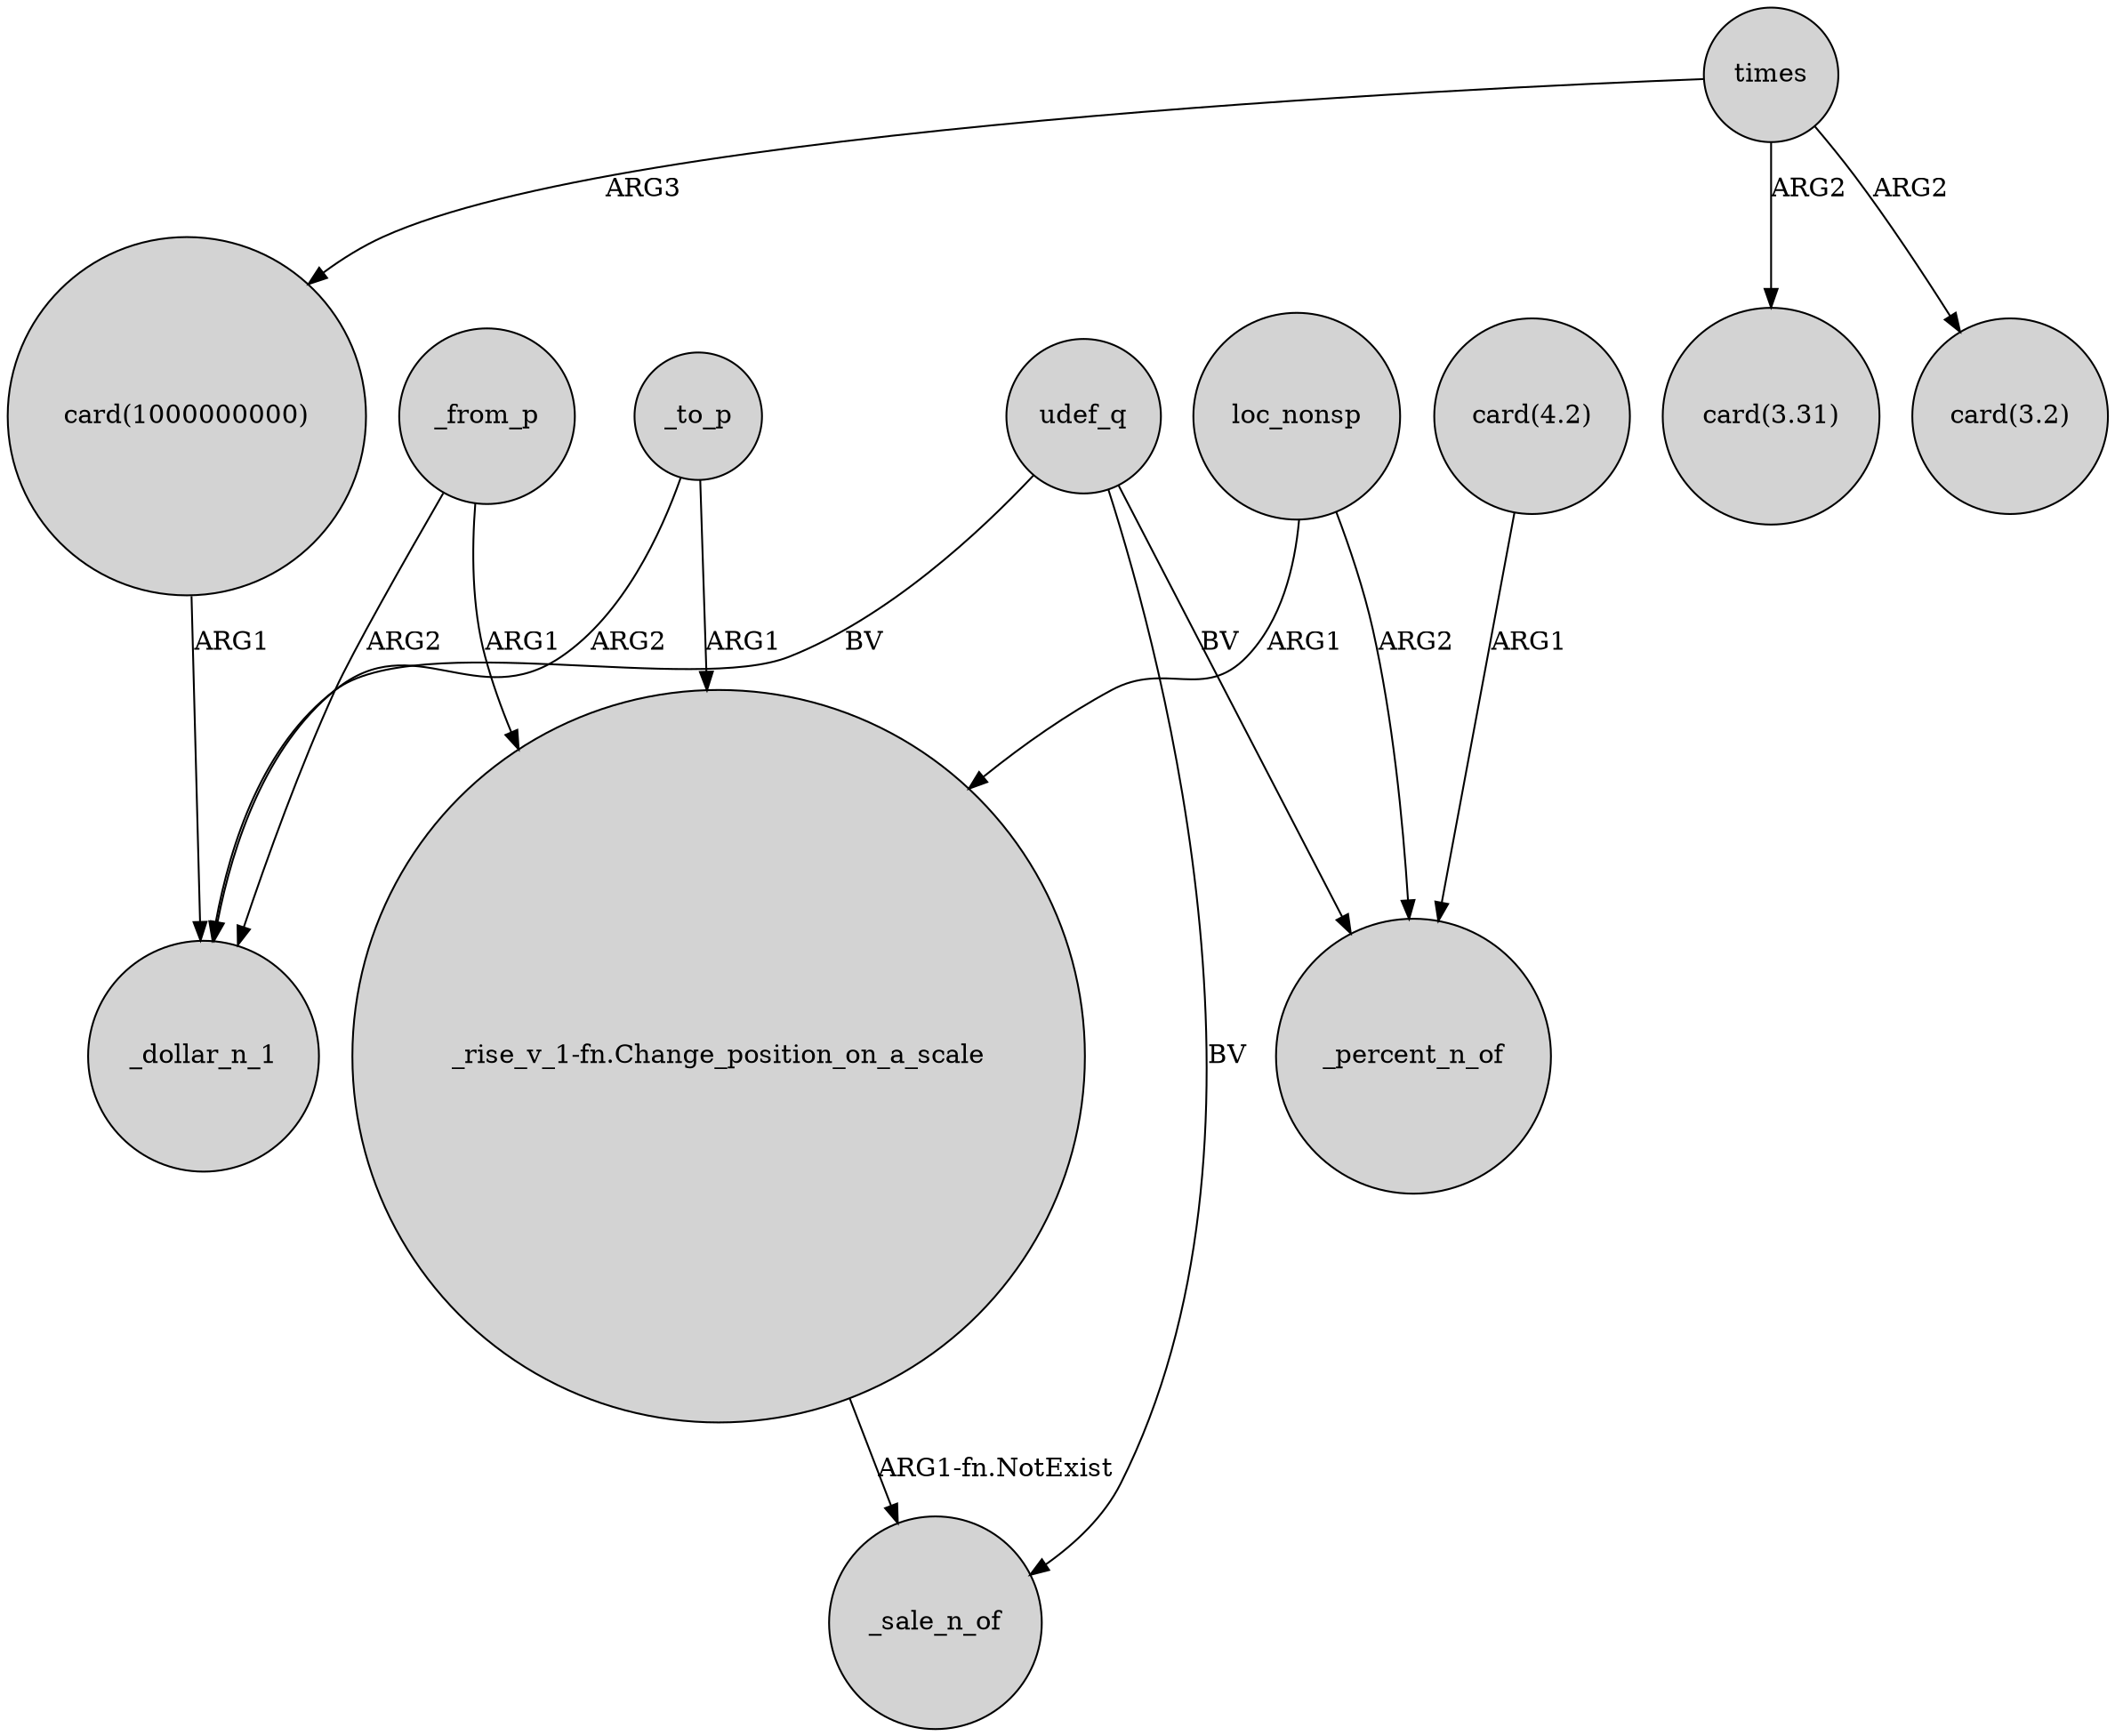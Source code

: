 digraph {
	node [shape=circle style=filled]
	_to_p -> _dollar_n_1 [label=ARG2]
	udef_q -> _percent_n_of [label=BV]
	loc_nonsp -> _percent_n_of [label=ARG2]
	loc_nonsp -> "_rise_v_1-fn.Change_position_on_a_scale" [label=ARG1]
	"card(1000000000)" -> _dollar_n_1 [label=ARG1]
	_from_p -> _dollar_n_1 [label=ARG2]
	_to_p -> "_rise_v_1-fn.Change_position_on_a_scale" [label=ARG1]
	"_rise_v_1-fn.Change_position_on_a_scale" -> _sale_n_of [label="ARG1-fn.NotExist"]
	times -> "card(3.31)" [label=ARG2]
	times -> "card(1000000000)" [label=ARG3]
	times -> "card(3.2)" [label=ARG2]
	udef_q -> _dollar_n_1 [label=BV]
	_from_p -> "_rise_v_1-fn.Change_position_on_a_scale" [label=ARG1]
	udef_q -> _sale_n_of [label=BV]
	"card(4.2)" -> _percent_n_of [label=ARG1]
}
